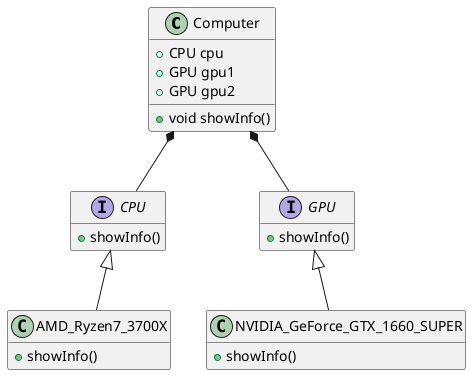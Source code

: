 @startuml example
hide empty members

Class Computer{
    + CPU cpu
    + GPU gpu1
    + GPU gpu2
    + void showInfo()
}

interface CPU{
    + showInfo()
}

interface GPU{
    + showInfo()
}

class AMD_Ryzen7_3700X{
    + showInfo()
}

class NVIDIA_GeForce_GTX_1660_SUPER{
    + showInfo()
}

Computer *-- CPU
Computer *-- GPU

CPU <|-- AMD_Ryzen7_3700X
GPU <|-- NVIDIA_GeForce_GTX_1660_SUPER

@enduml